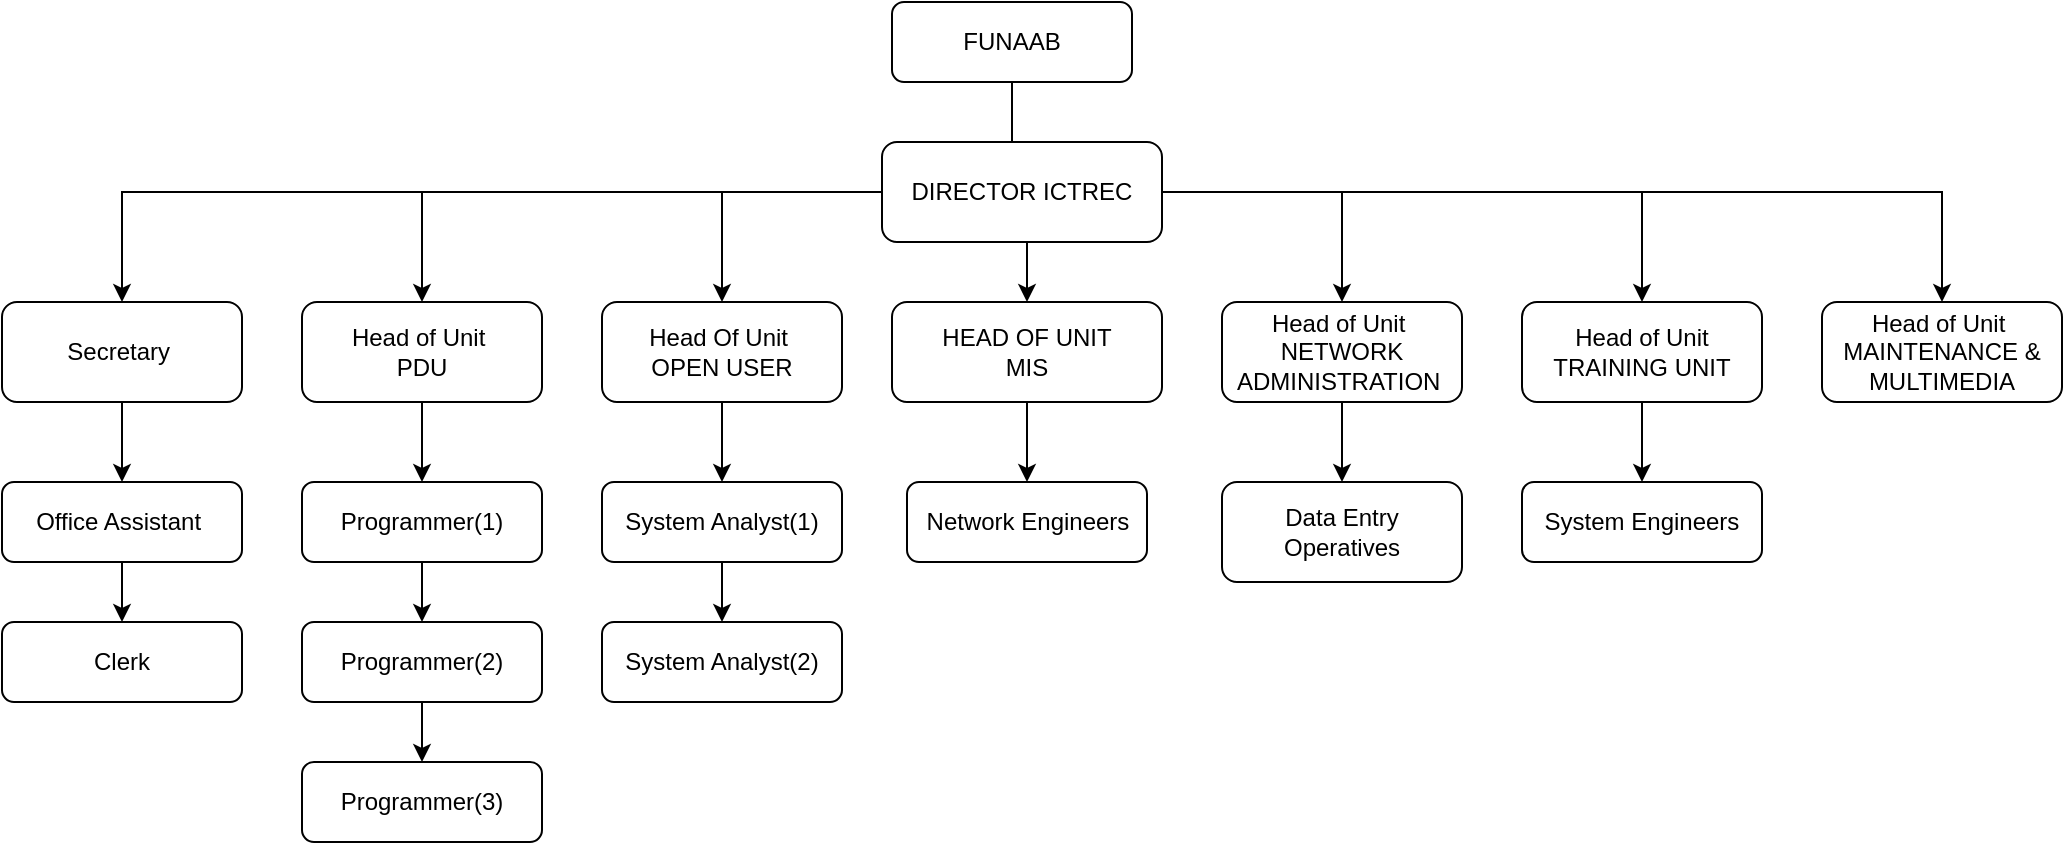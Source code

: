<mxfile version="15.2.9" type="github">
  <diagram id="nKYdyVPQgD81IDov6hXV" name="Page-1">
    <mxGraphModel dx="1796" dy="614" grid="1" gridSize="10" guides="1" tooltips="1" connect="1" arrows="1" fold="1" page="1" pageScale="1" pageWidth="850" pageHeight="1100" math="0" shadow="0">
      <root>
        <mxCell id="0" />
        <mxCell id="1" parent="0" />
        <mxCell id="kH4SiIWnVzbvmoT5eimR-22" value="" style="edgeStyle=orthogonalEdgeStyle;rounded=0;orthogonalLoop=1;jettySize=auto;html=1;" edge="1" parent="1" source="kH4SiIWnVzbvmoT5eimR-1" target="kH4SiIWnVzbvmoT5eimR-3">
          <mxGeometry relative="1" as="geometry" />
        </mxCell>
        <mxCell id="kH4SiIWnVzbvmoT5eimR-1" value="FUNAAB" style="rounded=1;whiteSpace=wrap;html=1;" vertex="1" parent="1">
          <mxGeometry x="335" y="30" width="120" height="40" as="geometry" />
        </mxCell>
        <mxCell id="kH4SiIWnVzbvmoT5eimR-26" style="edgeStyle=orthogonalEdgeStyle;rounded=0;orthogonalLoop=1;jettySize=auto;html=1;" edge="1" parent="1" source="kH4SiIWnVzbvmoT5eimR-2" target="kH4SiIWnVzbvmoT5eimR-7">
          <mxGeometry relative="1" as="geometry" />
        </mxCell>
        <mxCell id="kH4SiIWnVzbvmoT5eimR-27" style="edgeStyle=orthogonalEdgeStyle;rounded=0;orthogonalLoop=1;jettySize=auto;html=1;entryX=0.5;entryY=0;entryDx=0;entryDy=0;" edge="1" parent="1" source="kH4SiIWnVzbvmoT5eimR-2" target="kH4SiIWnVzbvmoT5eimR-5">
          <mxGeometry relative="1" as="geometry" />
        </mxCell>
        <mxCell id="kH4SiIWnVzbvmoT5eimR-28" style="edgeStyle=orthogonalEdgeStyle;rounded=0;orthogonalLoop=1;jettySize=auto;html=1;entryX=0.5;entryY=0;entryDx=0;entryDy=0;" edge="1" parent="1" source="kH4SiIWnVzbvmoT5eimR-2" target="kH4SiIWnVzbvmoT5eimR-6">
          <mxGeometry relative="1" as="geometry" />
        </mxCell>
        <mxCell id="kH4SiIWnVzbvmoT5eimR-29" style="edgeStyle=orthogonalEdgeStyle;rounded=0;orthogonalLoop=1;jettySize=auto;html=1;" edge="1" parent="1" source="kH4SiIWnVzbvmoT5eimR-2" target="kH4SiIWnVzbvmoT5eimR-4">
          <mxGeometry relative="1" as="geometry" />
        </mxCell>
        <mxCell id="kH4SiIWnVzbvmoT5eimR-30" style="edgeStyle=orthogonalEdgeStyle;rounded=0;orthogonalLoop=1;jettySize=auto;html=1;" edge="1" parent="1" source="kH4SiIWnVzbvmoT5eimR-2" target="kH4SiIWnVzbvmoT5eimR-8">
          <mxGeometry relative="1" as="geometry" />
        </mxCell>
        <mxCell id="kH4SiIWnVzbvmoT5eimR-31" style="edgeStyle=orthogonalEdgeStyle;rounded=0;orthogonalLoop=1;jettySize=auto;html=1;" edge="1" parent="1" source="kH4SiIWnVzbvmoT5eimR-2" target="kH4SiIWnVzbvmoT5eimR-9">
          <mxGeometry relative="1" as="geometry" />
        </mxCell>
        <mxCell id="kH4SiIWnVzbvmoT5eimR-2" value="DIRECTOR ICTREC" style="rounded=1;whiteSpace=wrap;html=1;" vertex="1" parent="1">
          <mxGeometry x="330" y="100" width="140" height="50" as="geometry" />
        </mxCell>
        <mxCell id="kH4SiIWnVzbvmoT5eimR-37" value="" style="edgeStyle=orthogonalEdgeStyle;rounded=0;orthogonalLoop=1;jettySize=auto;html=1;" edge="1" parent="1" source="kH4SiIWnVzbvmoT5eimR-3" target="kH4SiIWnVzbvmoT5eimR-21">
          <mxGeometry relative="1" as="geometry" />
        </mxCell>
        <mxCell id="kH4SiIWnVzbvmoT5eimR-3" value="HEAD OF UNIT&lt;br&gt;MIS" style="rounded=1;whiteSpace=wrap;html=1;" vertex="1" parent="1">
          <mxGeometry x="335" y="180" width="135" height="50" as="geometry" />
        </mxCell>
        <mxCell id="kH4SiIWnVzbvmoT5eimR-36" value="" style="edgeStyle=orthogonalEdgeStyle;rounded=0;orthogonalLoop=1;jettySize=auto;html=1;entryX=0.5;entryY=0;entryDx=0;entryDy=0;" edge="1" parent="1" source="kH4SiIWnVzbvmoT5eimR-4" target="kH4SiIWnVzbvmoT5eimR-16">
          <mxGeometry relative="1" as="geometry" />
        </mxCell>
        <mxCell id="kH4SiIWnVzbvmoT5eimR-4" value="Head Of Unit&amp;nbsp;&lt;br&gt;OPEN USER" style="rounded=1;whiteSpace=wrap;html=1;" vertex="1" parent="1">
          <mxGeometry x="190" y="180" width="120" height="50" as="geometry" />
        </mxCell>
        <mxCell id="kH4SiIWnVzbvmoT5eimR-40" value="" style="edgeStyle=orthogonalEdgeStyle;rounded=0;orthogonalLoop=1;jettySize=auto;html=1;" edge="1" parent="1" source="kH4SiIWnVzbvmoT5eimR-5" target="kH4SiIWnVzbvmoT5eimR-18">
          <mxGeometry relative="1" as="geometry" />
        </mxCell>
        <mxCell id="kH4SiIWnVzbvmoT5eimR-5" value="Head of Unit&amp;nbsp;&lt;br&gt;NETWORK ADMINISTRATION&amp;nbsp;" style="rounded=1;whiteSpace=wrap;html=1;" vertex="1" parent="1">
          <mxGeometry x="500" y="180" width="120" height="50" as="geometry" />
        </mxCell>
        <mxCell id="kH4SiIWnVzbvmoT5eimR-41" value="" style="edgeStyle=orthogonalEdgeStyle;rounded=0;orthogonalLoop=1;jettySize=auto;html=1;" edge="1" parent="1" source="kH4SiIWnVzbvmoT5eimR-6" target="kH4SiIWnVzbvmoT5eimR-19">
          <mxGeometry relative="1" as="geometry" />
        </mxCell>
        <mxCell id="kH4SiIWnVzbvmoT5eimR-6" value="Head of Unit&lt;br&gt;TRAINING UNIT" style="rounded=1;whiteSpace=wrap;html=1;" vertex="1" parent="1">
          <mxGeometry x="650" y="180" width="120" height="50" as="geometry" />
        </mxCell>
        <mxCell id="kH4SiIWnVzbvmoT5eimR-7" value="Head of Unit&amp;nbsp;&lt;br&gt;MAINTENANCE &amp;amp; MULTIMEDIA" style="rounded=1;whiteSpace=wrap;html=1;" vertex="1" parent="1">
          <mxGeometry x="800" y="180" width="120" height="50" as="geometry" />
        </mxCell>
        <mxCell id="kH4SiIWnVzbvmoT5eimR-33" style="edgeStyle=orthogonalEdgeStyle;rounded=0;orthogonalLoop=1;jettySize=auto;html=1;entryX=0.5;entryY=0;entryDx=0;entryDy=0;" edge="1" parent="1" source="kH4SiIWnVzbvmoT5eimR-8" target="kH4SiIWnVzbvmoT5eimR-13">
          <mxGeometry relative="1" as="geometry" />
        </mxCell>
        <mxCell id="kH4SiIWnVzbvmoT5eimR-8" value="Head of Unit&amp;nbsp;&lt;br&gt;PDU" style="rounded=1;whiteSpace=wrap;html=1;" vertex="1" parent="1">
          <mxGeometry x="40" y="180" width="120" height="50" as="geometry" />
        </mxCell>
        <mxCell id="kH4SiIWnVzbvmoT5eimR-32" style="edgeStyle=orthogonalEdgeStyle;rounded=0;orthogonalLoop=1;jettySize=auto;html=1;entryX=0.5;entryY=0;entryDx=0;entryDy=0;" edge="1" parent="1" source="kH4SiIWnVzbvmoT5eimR-9" target="kH4SiIWnVzbvmoT5eimR-11">
          <mxGeometry relative="1" as="geometry" />
        </mxCell>
        <mxCell id="kH4SiIWnVzbvmoT5eimR-9" value="Secretary&amp;nbsp;" style="rounded=1;whiteSpace=wrap;html=1;" vertex="1" parent="1">
          <mxGeometry x="-110" y="180" width="120" height="50" as="geometry" />
        </mxCell>
        <mxCell id="kH4SiIWnVzbvmoT5eimR-38" value="" style="edgeStyle=orthogonalEdgeStyle;rounded=0;orthogonalLoop=1;jettySize=auto;html=1;" edge="1" parent="1" source="kH4SiIWnVzbvmoT5eimR-11" target="kH4SiIWnVzbvmoT5eimR-12">
          <mxGeometry relative="1" as="geometry" />
        </mxCell>
        <mxCell id="kH4SiIWnVzbvmoT5eimR-11" value="Office Assistant&amp;nbsp;" style="rounded=1;whiteSpace=wrap;html=1;" vertex="1" parent="1">
          <mxGeometry x="-110" y="270" width="120" height="40" as="geometry" />
        </mxCell>
        <mxCell id="kH4SiIWnVzbvmoT5eimR-12" value="Clerk" style="rounded=1;whiteSpace=wrap;html=1;" vertex="1" parent="1">
          <mxGeometry x="-110" y="340" width="120" height="40" as="geometry" />
        </mxCell>
        <mxCell id="kH4SiIWnVzbvmoT5eimR-34" style="edgeStyle=orthogonalEdgeStyle;rounded=0;orthogonalLoop=1;jettySize=auto;html=1;entryX=0.5;entryY=0;entryDx=0;entryDy=0;" edge="1" parent="1" source="kH4SiIWnVzbvmoT5eimR-13" target="kH4SiIWnVzbvmoT5eimR-15">
          <mxGeometry relative="1" as="geometry" />
        </mxCell>
        <mxCell id="kH4SiIWnVzbvmoT5eimR-13" value="Programmer(1)" style="rounded=1;whiteSpace=wrap;html=1;" vertex="1" parent="1">
          <mxGeometry x="40" y="270" width="120" height="40" as="geometry" />
        </mxCell>
        <mxCell id="kH4SiIWnVzbvmoT5eimR-14" value="Programmer(3)" style="rounded=1;whiteSpace=wrap;html=1;" vertex="1" parent="1">
          <mxGeometry x="40" y="410" width="120" height="40" as="geometry" />
        </mxCell>
        <mxCell id="kH4SiIWnVzbvmoT5eimR-35" value="" style="edgeStyle=orthogonalEdgeStyle;rounded=0;orthogonalLoop=1;jettySize=auto;html=1;" edge="1" parent="1" source="kH4SiIWnVzbvmoT5eimR-15" target="kH4SiIWnVzbvmoT5eimR-14">
          <mxGeometry relative="1" as="geometry" />
        </mxCell>
        <mxCell id="kH4SiIWnVzbvmoT5eimR-15" value="Programmer(2)" style="rounded=1;whiteSpace=wrap;html=1;" vertex="1" parent="1">
          <mxGeometry x="40" y="340" width="120" height="40" as="geometry" />
        </mxCell>
        <mxCell id="kH4SiIWnVzbvmoT5eimR-39" value="" style="edgeStyle=orthogonalEdgeStyle;rounded=0;orthogonalLoop=1;jettySize=auto;html=1;" edge="1" parent="1" source="kH4SiIWnVzbvmoT5eimR-16" target="kH4SiIWnVzbvmoT5eimR-17">
          <mxGeometry relative="1" as="geometry" />
        </mxCell>
        <mxCell id="kH4SiIWnVzbvmoT5eimR-16" value="System Analyst(1)" style="rounded=1;whiteSpace=wrap;html=1;" vertex="1" parent="1">
          <mxGeometry x="190" y="270" width="120" height="40" as="geometry" />
        </mxCell>
        <mxCell id="kH4SiIWnVzbvmoT5eimR-17" value="System Analyst(2)" style="rounded=1;whiteSpace=wrap;html=1;" vertex="1" parent="1">
          <mxGeometry x="190" y="340" width="120" height="40" as="geometry" />
        </mxCell>
        <mxCell id="kH4SiIWnVzbvmoT5eimR-18" value="Data Entry Operatives" style="rounded=1;whiteSpace=wrap;html=1;" vertex="1" parent="1">
          <mxGeometry x="500" y="270" width="120" height="50" as="geometry" />
        </mxCell>
        <mxCell id="kH4SiIWnVzbvmoT5eimR-19" value="System Engineers" style="whiteSpace=wrap;html=1;rounded=1;" vertex="1" parent="1">
          <mxGeometry x="650" y="270" width="120" height="40" as="geometry" />
        </mxCell>
        <mxCell id="kH4SiIWnVzbvmoT5eimR-21" value="Network Engineers" style="rounded=1;whiteSpace=wrap;html=1;" vertex="1" parent="1">
          <mxGeometry x="342.5" y="270" width="120" height="40" as="geometry" />
        </mxCell>
      </root>
    </mxGraphModel>
  </diagram>
</mxfile>
